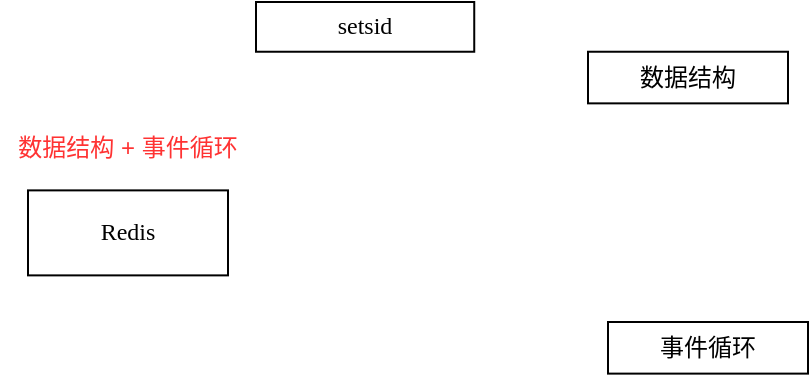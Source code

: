<mxfile version="20.4.0" type="github">
  <diagram id="zUd6xa0raMeIInKoFcpr" name="Page-1">
    <mxGraphModel dx="-1695" dy="454" grid="1" gridSize="10" guides="1" tooltips="1" connect="1" arrows="1" fold="1" page="1" pageScale="1" pageWidth="827" pageHeight="1169" math="0" shadow="0">
      <root>
        <mxCell id="0" />
        <mxCell id="1" parent="0" />
        <UserObject label="Redis" id="gHjb5b28OfsgwWgYxNie-1">
          <mxCell style="rounded=0;whiteSpace=wrap;html=1;fillColor=#FFFFFF;fontFamily=Verdana;align=center;" vertex="1" parent="1">
            <mxGeometry x="2720" y="584.19" width="100" height="42.5" as="geometry" />
          </mxCell>
        </UserObject>
        <mxCell id="gHjb5b28OfsgwWgYxNie-2" value="setsid" style="rounded=0;whiteSpace=wrap;html=1;fillColor=#FFFFFF;fontFamily=Verdana;align=center;" vertex="1" parent="1">
          <mxGeometry x="2834" y="490" width="109.12" height="24.87" as="geometry" />
        </mxCell>
        <mxCell id="gHjb5b28OfsgwWgYxNie-3" value="&lt;font color=&quot;#ff3333&quot;&gt;数据结构 + 事件循环&lt;/font&gt;" style="text;html=1;strokeColor=none;fillColor=none;align=center;verticalAlign=middle;whiteSpace=wrap;rounded=0;" vertex="1" parent="1">
          <mxGeometry x="2706" y="550" width="128" height="25" as="geometry" />
        </mxCell>
        <mxCell id="gHjb5b28OfsgwWgYxNie-4" value="数据结构" style="rounded=0;whiteSpace=wrap;html=1;fillColor=#FFFFFF;fontFamily=Verdana;align=center;" vertex="1" parent="1">
          <mxGeometry x="3000" y="514.87" width="100" height="25.81" as="geometry" />
        </mxCell>
        <mxCell id="gHjb5b28OfsgwWgYxNie-5" value="事件循环" style="rounded=0;whiteSpace=wrap;html=1;fillColor=#FFFFFF;fontFamily=Verdana;align=center;" vertex="1" parent="1">
          <mxGeometry x="3010" y="650" width="100" height="25.81" as="geometry" />
        </mxCell>
      </root>
    </mxGraphModel>
  </diagram>
</mxfile>
